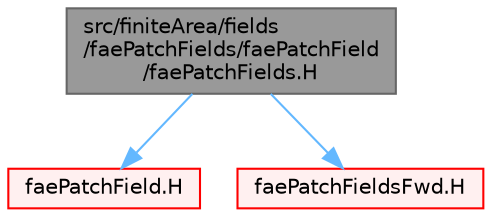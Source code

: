 digraph "src/finiteArea/fields/faePatchFields/faePatchField/faePatchFields.H"
{
 // LATEX_PDF_SIZE
  bgcolor="transparent";
  edge [fontname=Helvetica,fontsize=10,labelfontname=Helvetica,labelfontsize=10];
  node [fontname=Helvetica,fontsize=10,shape=box,height=0.2,width=0.4];
  Node1 [id="Node000001",label="src/finiteArea/fields\l/faePatchFields/faePatchField\l/faePatchFields.H",height=0.2,width=0.4,color="gray40", fillcolor="grey60", style="filled", fontcolor="black",tooltip="Declarations for faePatchField types."];
  Node1 -> Node2 [id="edge1_Node000001_Node000002",color="steelblue1",style="solid",tooltip=" "];
  Node2 [id="Node000002",label="faePatchField.H",height=0.2,width=0.4,color="red", fillcolor="#FFF0F0", style="filled",URL="$faePatchField_8H.html",tooltip=" "];
  Node1 -> Node238 [id="edge2_Node000001_Node000238",color="steelblue1",style="solid",tooltip=" "];
  Node238 [id="Node000238",label="faePatchFieldsFwd.H",height=0.2,width=0.4,color="red", fillcolor="#FFF0F0", style="filled",URL="$faePatchFieldsFwd_8H.html",tooltip="Forward declarations for faePatchField types."];
}
